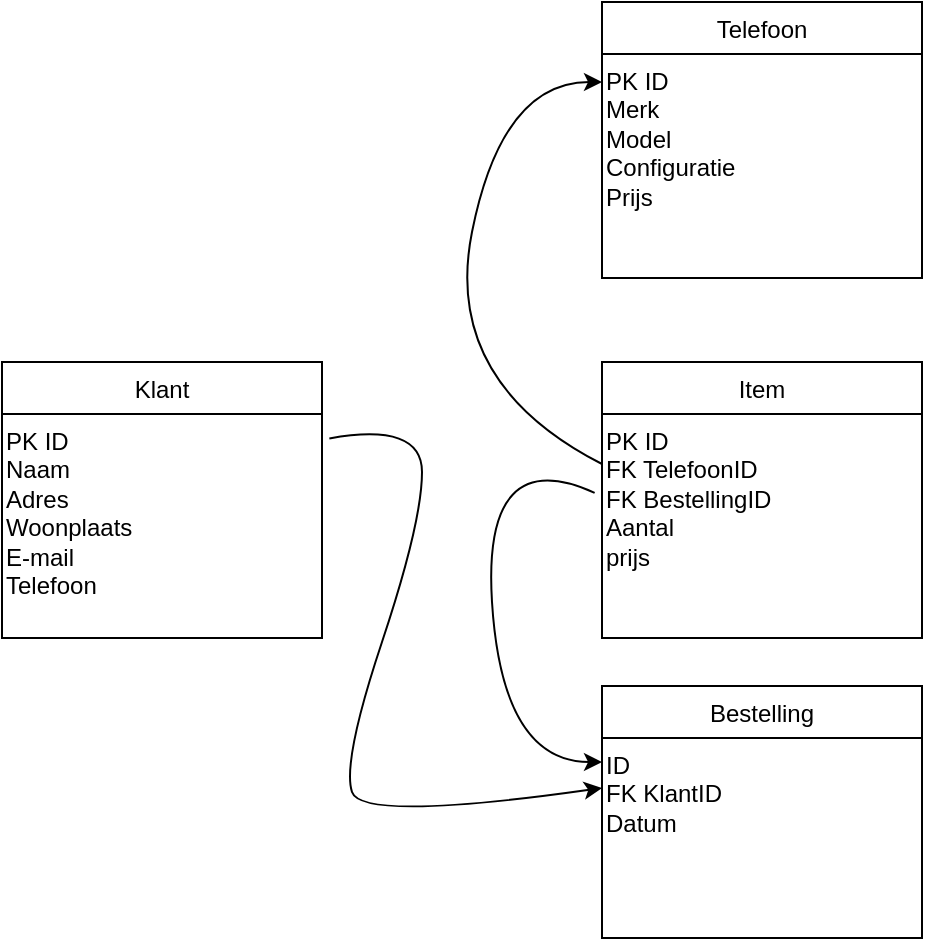 <mxfile version="20.8.16" type="device"><diagram id="C5RBs43oDa-KdzZeNtuy" name="Page-1"><mxGraphModel dx="428" dy="606" grid="1" gridSize="10" guides="1" tooltips="1" connect="1" arrows="1" fold="1" page="1" pageScale="1" pageWidth="827" pageHeight="1169" math="0" shadow="0"><root><mxCell id="WIyWlLk6GJQsqaUBKTNV-0"/><mxCell id="WIyWlLk6GJQsqaUBKTNV-1" parent="WIyWlLk6GJQsqaUBKTNV-0"/><mxCell id="zkfFHV4jXpPFQw0GAbJ--6" value="Klant" style="swimlane;fontStyle=0;align=center;verticalAlign=top;childLayout=stackLayout;horizontal=1;startSize=26;horizontalStack=0;resizeParent=1;resizeLast=0;collapsible=1;marginBottom=0;rounded=0;shadow=0;strokeWidth=1;" parent="WIyWlLk6GJQsqaUBKTNV-1" vertex="1"><mxGeometry x="70" y="360" width="160" height="138" as="geometry"><mxRectangle x="130" y="380" width="160" height="26" as="alternateBounds"/></mxGeometry></mxCell><mxCell id="mS-AkxfqTZS37HALIbiF-0" value="PK ID&lt;br&gt;Naam&lt;br&gt;Adres&lt;br&gt;Woonplaats&lt;br&gt;E-mail&lt;br&gt;Telefoon" style="text;whiteSpace=wrap;html=1;" vertex="1" parent="zkfFHV4jXpPFQw0GAbJ--6"><mxGeometry y="26" width="160" height="100" as="geometry"/></mxCell><mxCell id="mS-AkxfqTZS37HALIbiF-1" value="Item" style="swimlane;fontStyle=0;align=center;verticalAlign=top;childLayout=stackLayout;horizontal=1;startSize=26;horizontalStack=0;resizeParent=1;resizeLast=0;collapsible=1;marginBottom=0;rounded=0;shadow=0;strokeWidth=1;" vertex="1" parent="WIyWlLk6GJQsqaUBKTNV-1"><mxGeometry x="370" y="360" width="160" height="138" as="geometry"><mxRectangle x="130" y="380" width="160" height="26" as="alternateBounds"/></mxGeometry></mxCell><mxCell id="mS-AkxfqTZS37HALIbiF-2" value="PK ID&lt;br&gt;FK TelefoonID&lt;br&gt;FK BestellingID&lt;br&gt;Aantal&lt;br&gt;prijs" style="text;whiteSpace=wrap;html=1;" vertex="1" parent="mS-AkxfqTZS37HALIbiF-1"><mxGeometry y="26" width="160" height="100" as="geometry"/></mxCell><mxCell id="mS-AkxfqTZS37HALIbiF-3" value="Telefoon" style="swimlane;fontStyle=0;align=center;verticalAlign=top;childLayout=stackLayout;horizontal=1;startSize=26;horizontalStack=0;resizeParent=1;resizeLast=0;collapsible=1;marginBottom=0;rounded=0;shadow=0;strokeWidth=1;" vertex="1" parent="WIyWlLk6GJQsqaUBKTNV-1"><mxGeometry x="370" y="180" width="160" height="138" as="geometry"><mxRectangle x="130" y="380" width="160" height="26" as="alternateBounds"/></mxGeometry></mxCell><mxCell id="mS-AkxfqTZS37HALIbiF-4" value="PK ID&lt;br&gt;Merk&lt;br&gt;Model&lt;br&gt;Configuratie&lt;br&gt;Prijs" style="text;whiteSpace=wrap;html=1;" vertex="1" parent="mS-AkxfqTZS37HALIbiF-3"><mxGeometry y="26" width="160" height="100" as="geometry"/></mxCell><mxCell id="mS-AkxfqTZS37HALIbiF-5" value="Bestelling" style="swimlane;fontStyle=0;align=center;verticalAlign=top;childLayout=stackLayout;horizontal=1;startSize=26;horizontalStack=0;resizeParent=1;resizeLast=0;collapsible=1;marginBottom=0;rounded=0;shadow=0;strokeWidth=1;" vertex="1" parent="WIyWlLk6GJQsqaUBKTNV-1"><mxGeometry x="370" y="522" width="160" height="126" as="geometry"><mxRectangle x="130" y="380" width="160" height="26" as="alternateBounds"/></mxGeometry></mxCell><mxCell id="mS-AkxfqTZS37HALIbiF-6" value="ID&lt;br&gt;FK KlantID&lt;br&gt;Datum" style="text;whiteSpace=wrap;html=1;" vertex="1" parent="mS-AkxfqTZS37HALIbiF-5"><mxGeometry y="26" width="160" height="100" as="geometry"/></mxCell><mxCell id="mS-AkxfqTZS37HALIbiF-10" value="" style="curved=1;endArrow=classic;html=1;rounded=0;exitX=1.023;exitY=0.122;exitDx=0;exitDy=0;exitPerimeter=0;entryX=0;entryY=0.25;entryDx=0;entryDy=0;" edge="1" parent="WIyWlLk6GJQsqaUBKTNV-1" source="mS-AkxfqTZS37HALIbiF-0" target="mS-AkxfqTZS37HALIbiF-6"><mxGeometry width="50" height="50" relative="1" as="geometry"><mxPoint x="230" y="440" as="sourcePoint"/><mxPoint x="300" y="570" as="targetPoint"/><Array as="points"><mxPoint x="280" y="390"/><mxPoint x="280" y="440"/><mxPoint x="240" y="560"/><mxPoint x="250" y="590"/></Array></mxGeometry></mxCell><mxCell id="mS-AkxfqTZS37HALIbiF-12" value="" style="curved=1;endArrow=classic;html=1;rounded=0;exitX=0;exitY=0.25;exitDx=0;exitDy=0;" edge="1" parent="WIyWlLk6GJQsqaUBKTNV-1" source="mS-AkxfqTZS37HALIbiF-2"><mxGeometry width="50" height="50" relative="1" as="geometry"><mxPoint x="310" y="370" as="sourcePoint"/><mxPoint x="370" y="220" as="targetPoint"/><Array as="points"><mxPoint x="290" y="370"/><mxPoint x="320" y="220"/></Array></mxGeometry></mxCell><mxCell id="mS-AkxfqTZS37HALIbiF-13" value="" style="curved=1;endArrow=classic;html=1;rounded=0;exitX=-0.023;exitY=0.394;exitDx=0;exitDy=0;exitPerimeter=0;" edge="1" parent="WIyWlLk6GJQsqaUBKTNV-1" source="mS-AkxfqTZS37HALIbiF-2"><mxGeometry width="50" height="50" relative="1" as="geometry"><mxPoint x="320" y="610" as="sourcePoint"/><mxPoint x="370" y="560" as="targetPoint"/><Array as="points"><mxPoint x="310" y="400"/><mxPoint x="320" y="560"/></Array></mxGeometry></mxCell></root></mxGraphModel></diagram></mxfile>